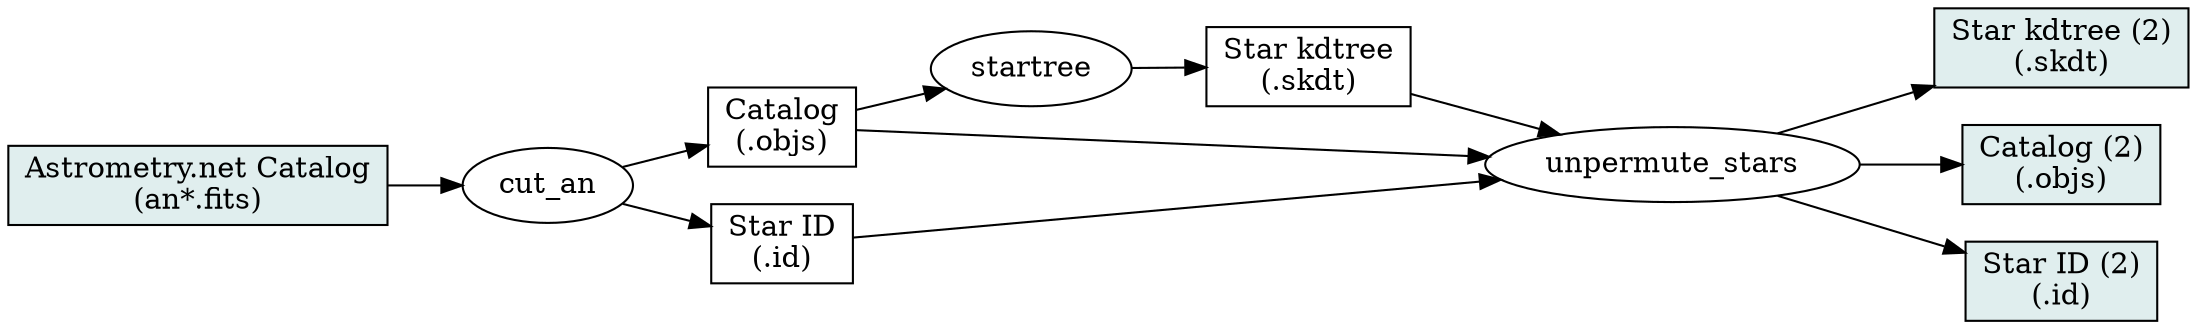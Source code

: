 graph indexpipeline {
	graph [ rankdir = LR ];
	node [ shape=box ];
	edge [ dir=forward ];
	node [ style=filled, fillcolor=azure2 ];
	ancat [ label="Astrometry.net Catalog\n(an*.fits)" ];
	skdt2 [ label="Star kdtree (2)\n(.skdt)" ];
	objs2  [ label="Catalog (2)\n(.objs)" ];
	id2    [ label="Star ID (2)\n(.id)" ];
	node [ style="" ];
	objs  [ label="Catalog\n(.objs)" ];
	id    [ label="Star ID\n(.id)" ];
	skdt  [ label="Star kdtree\n(.skdt)" ];

	node [ shape=ellipse ];
	ancat -- cut_an
	cut_an -- objs
	cut_an -- id
	objs -- startree -- skdt
	skdt -- unpermute_stars -- skdt2
	objs -- unpermute_stars [ minlen=3 ];
	unpermute_stars -- objs2
	id -- unpermute_stars [ minlen=3 ];
	unpermute_stars -- id2


}


// render with:
//   dot -Tps2 -o pipeline0.eps pipeline0.dot
//   epstopng pipeline.eps

// to get bounding box:
//   gs -q -dNOPAUSE -dBATCH -dTextAlphaBits=4 -dGraphicsAlphaBits=4 -sDEVICE=bbox pipeline.ps
// to render as png:
//   gs -q -dNOPAUSE -dBATCH -dTextAlphaBits=4 -dGraphicsAlphaBits=4 -sDEVICE=png16m -sOutputFile=pipeline.png -g850x162 pipeline.ps
// (where 850x162 is determined by the output of the bounding-box stage)

